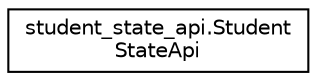 digraph "Graphical Class Hierarchy"
{
 // LATEX_PDF_SIZE
  edge [fontname="Helvetica",fontsize="10",labelfontname="Helvetica",labelfontsize="10"];
  node [fontname="Helvetica",fontsize="10",shape=record];
  rankdir="LR";
  Node0 [label="student_state_api.Student\lStateApi",height=0.2,width=0.4,color="black", fillcolor="white", style="filled",URL="$classstudent__state__api_1_1StudentStateApi.html",tooltip=" "];
}
